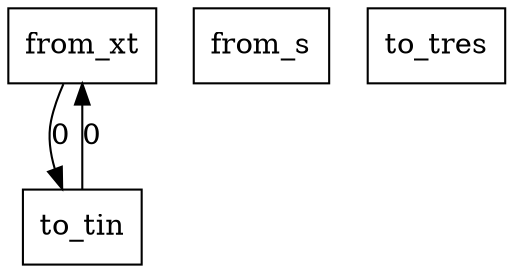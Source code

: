 digraph {
    graph [rankdir=TB
          ,bgcolor=transparent];
    node [shape=box
         ,fillcolor=white
         ,style=filled];
    0 [label=<from_xt>];
    1 [label=<from_s>];
    2 [label=<to_tin>];
    3 [label=<to_tres>];
    0 -> 2 [label=0];
    2 -> 0 [label=0];
}